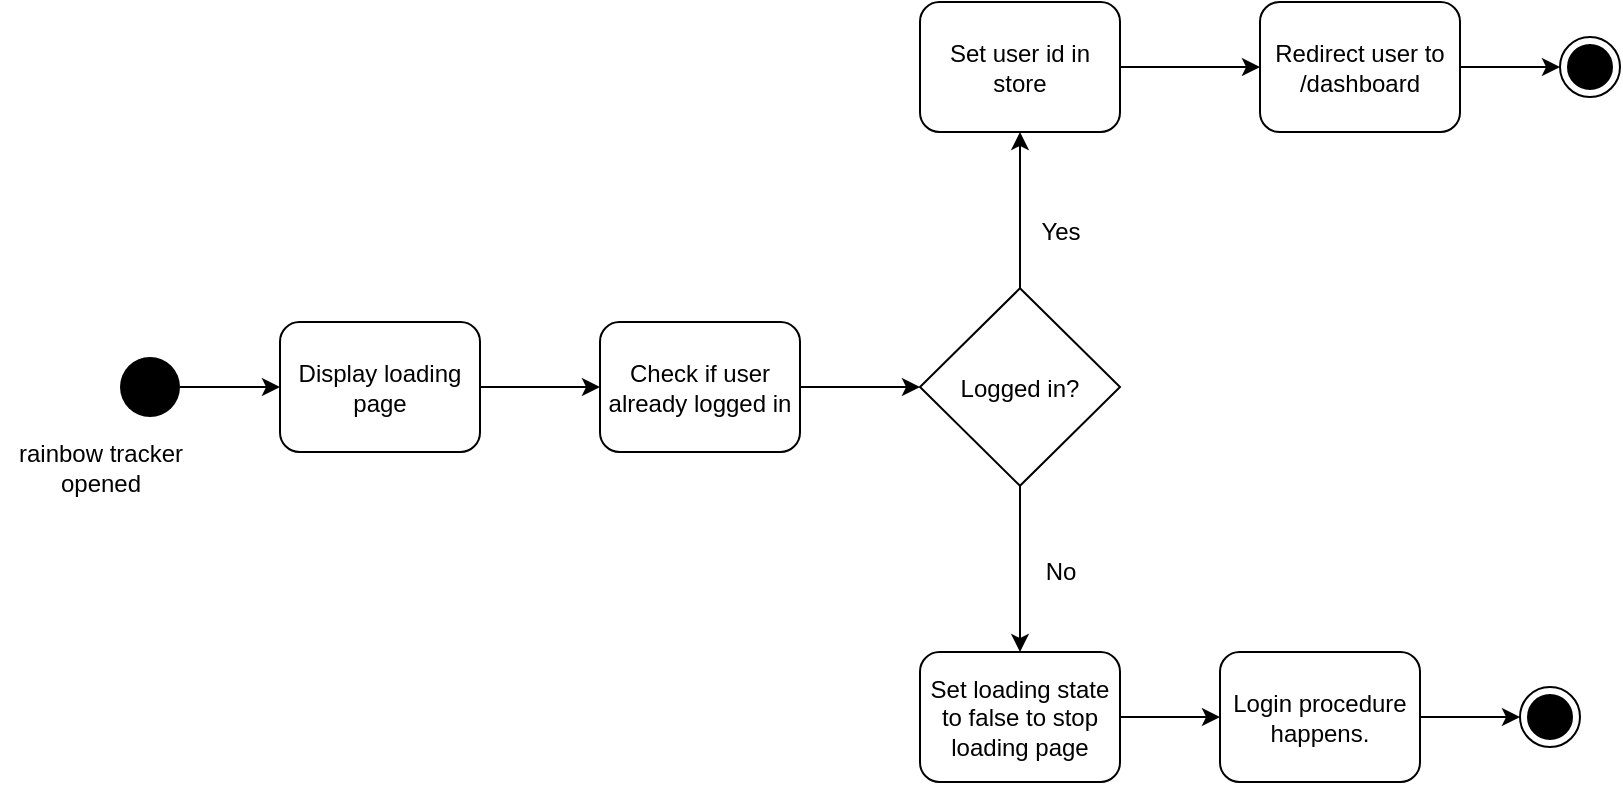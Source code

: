 <mxfile version="14.8.5" type="device"><diagram id="C5RBs43oDa-KdzZeNtuy" name="Page-1"><mxGraphModel dx="2249" dy="801" grid="1" gridSize="10" guides="1" tooltips="1" connect="1" arrows="1" fold="1" page="1" pageScale="1" pageWidth="827" pageHeight="1169" math="0" shadow="0"><root><mxCell id="WIyWlLk6GJQsqaUBKTNV-0"/><mxCell id="WIyWlLk6GJQsqaUBKTNV-1" parent="WIyWlLk6GJQsqaUBKTNV-0"/><mxCell id="rkpIlTMOJKskPtJbCpIn-3" style="edgeStyle=orthogonalEdgeStyle;rounded=0;orthogonalLoop=1;jettySize=auto;html=1;entryX=0;entryY=0.5;entryDx=0;entryDy=0;" edge="1" parent="WIyWlLk6GJQsqaUBKTNV-1" source="rkpIlTMOJKskPtJbCpIn-0" target="rkpIlTMOJKskPtJbCpIn-2"><mxGeometry relative="1" as="geometry"/></mxCell><mxCell id="rkpIlTMOJKskPtJbCpIn-0" value="" style="ellipse;fillColor=#000000;strokeColor=none;" vertex="1" parent="WIyWlLk6GJQsqaUBKTNV-1"><mxGeometry x="-440" y="292.5" width="30" height="30" as="geometry"/></mxCell><mxCell id="rkpIlTMOJKskPtJbCpIn-1" value="rainbow tracker&lt;br&gt;opened" style="text;html=1;align=center;verticalAlign=middle;resizable=0;points=[];autosize=1;strokeColor=none;" vertex="1" parent="WIyWlLk6GJQsqaUBKTNV-1"><mxGeometry x="-500" y="332.5" width="100" height="30" as="geometry"/></mxCell><mxCell id="rkpIlTMOJKskPtJbCpIn-6" style="edgeStyle=orthogonalEdgeStyle;rounded=0;orthogonalLoop=1;jettySize=auto;html=1;entryX=0;entryY=0.5;entryDx=0;entryDy=0;" edge="1" parent="WIyWlLk6GJQsqaUBKTNV-1" source="rkpIlTMOJKskPtJbCpIn-2" target="rkpIlTMOJKskPtJbCpIn-5"><mxGeometry relative="1" as="geometry"/></mxCell><mxCell id="rkpIlTMOJKskPtJbCpIn-2" value="Display loading page" style="rounded=1;whiteSpace=wrap;html=1;fontSize=12;glass=0;strokeWidth=1;shadow=0;" vertex="1" parent="WIyWlLk6GJQsqaUBKTNV-1"><mxGeometry x="-360" y="275" width="100" height="65" as="geometry"/></mxCell><mxCell id="rkpIlTMOJKskPtJbCpIn-8" value="" style="edgeStyle=orthogonalEdgeStyle;rounded=0;orthogonalLoop=1;jettySize=auto;html=1;entryX=0;entryY=0.5;entryDx=0;entryDy=0;" edge="1" parent="WIyWlLk6GJQsqaUBKTNV-1" source="rkpIlTMOJKskPtJbCpIn-5" target="rkpIlTMOJKskPtJbCpIn-9"><mxGeometry relative="1" as="geometry"><mxPoint x="-10" y="307.5" as="targetPoint"/></mxGeometry></mxCell><mxCell id="rkpIlTMOJKskPtJbCpIn-5" value="Check if user already logged in" style="rounded=1;whiteSpace=wrap;html=1;fontSize=12;glass=0;strokeWidth=1;shadow=0;" vertex="1" parent="WIyWlLk6GJQsqaUBKTNV-1"><mxGeometry x="-200" y="275" width="100" height="65" as="geometry"/></mxCell><mxCell id="rkpIlTMOJKskPtJbCpIn-11" style="edgeStyle=orthogonalEdgeStyle;rounded=0;orthogonalLoop=1;jettySize=auto;html=1;entryX=0.5;entryY=1;entryDx=0;entryDy=0;" edge="1" parent="WIyWlLk6GJQsqaUBKTNV-1" source="rkpIlTMOJKskPtJbCpIn-9" target="rkpIlTMOJKskPtJbCpIn-15"><mxGeometry relative="1" as="geometry"><mxPoint x="10" y="190" as="targetPoint"/></mxGeometry></mxCell><mxCell id="rkpIlTMOJKskPtJbCpIn-13" style="edgeStyle=orthogonalEdgeStyle;rounded=0;orthogonalLoop=1;jettySize=auto;html=1;entryX=0.5;entryY=0;entryDx=0;entryDy=0;" edge="1" parent="WIyWlLk6GJQsqaUBKTNV-1" source="rkpIlTMOJKskPtJbCpIn-9" target="rkpIlTMOJKskPtJbCpIn-21"><mxGeometry relative="1" as="geometry"><mxPoint x="10" y="440" as="targetPoint"/></mxGeometry></mxCell><mxCell id="rkpIlTMOJKskPtJbCpIn-9" value="Logged in?" style="rhombus;" vertex="1" parent="WIyWlLk6GJQsqaUBKTNV-1"><mxGeometry x="-40" y="258.13" width="100" height="98.75" as="geometry"/></mxCell><mxCell id="rkpIlTMOJKskPtJbCpIn-12" value="Yes" style="text;html=1;align=center;verticalAlign=middle;resizable=0;points=[];autosize=1;strokeColor=none;" vertex="1" parent="WIyWlLk6GJQsqaUBKTNV-1"><mxGeometry x="10" y="220" width="40" height="20" as="geometry"/></mxCell><mxCell id="rkpIlTMOJKskPtJbCpIn-14" value="No" style="text;html=1;align=center;verticalAlign=middle;resizable=0;points=[];autosize=1;strokeColor=none;" vertex="1" parent="WIyWlLk6GJQsqaUBKTNV-1"><mxGeometry x="15" y="390" width="30" height="20" as="geometry"/></mxCell><mxCell id="rkpIlTMOJKskPtJbCpIn-17" style="edgeStyle=orthogonalEdgeStyle;rounded=0;orthogonalLoop=1;jettySize=auto;html=1;entryX=0;entryY=0.5;entryDx=0;entryDy=0;" edge="1" parent="WIyWlLk6GJQsqaUBKTNV-1" source="rkpIlTMOJKskPtJbCpIn-15" target="rkpIlTMOJKskPtJbCpIn-18"><mxGeometry relative="1" as="geometry"><mxPoint x="130" y="147.5" as="targetPoint"/></mxGeometry></mxCell><mxCell id="rkpIlTMOJKskPtJbCpIn-15" value="Set user id in store" style="rounded=1;whiteSpace=wrap;html=1;fontSize=12;glass=0;strokeWidth=1;shadow=0;" vertex="1" parent="WIyWlLk6GJQsqaUBKTNV-1"><mxGeometry x="-40" y="115" width="100" height="65" as="geometry"/></mxCell><mxCell id="rkpIlTMOJKskPtJbCpIn-19" style="edgeStyle=orthogonalEdgeStyle;rounded=0;orthogonalLoop=1;jettySize=auto;html=1;entryX=0;entryY=0.5;entryDx=0;entryDy=0;" edge="1" parent="WIyWlLk6GJQsqaUBKTNV-1" source="rkpIlTMOJKskPtJbCpIn-18" target="rkpIlTMOJKskPtJbCpIn-20"><mxGeometry relative="1" as="geometry"><mxPoint x="280" y="147.5" as="targetPoint"/></mxGeometry></mxCell><mxCell id="rkpIlTMOJKskPtJbCpIn-18" value="Redirect user to /dashboard" style="rounded=1;whiteSpace=wrap;html=1;fontSize=12;glass=0;strokeWidth=1;shadow=0;" vertex="1" parent="WIyWlLk6GJQsqaUBKTNV-1"><mxGeometry x="130" y="115" width="100" height="65" as="geometry"/></mxCell><mxCell id="rkpIlTMOJKskPtJbCpIn-20" value="" style="ellipse;html=1;shape=endState;fillColor=#000000;strokeColor=#000000;" vertex="1" parent="WIyWlLk6GJQsqaUBKTNV-1"><mxGeometry x="280" y="132.5" width="30" height="30" as="geometry"/></mxCell><mxCell id="rkpIlTMOJKskPtJbCpIn-22" style="edgeStyle=orthogonalEdgeStyle;rounded=0;orthogonalLoop=1;jettySize=auto;html=1;" edge="1" parent="WIyWlLk6GJQsqaUBKTNV-1" source="rkpIlTMOJKskPtJbCpIn-21"><mxGeometry relative="1" as="geometry"><mxPoint x="110" y="472.5" as="targetPoint"/></mxGeometry></mxCell><mxCell id="rkpIlTMOJKskPtJbCpIn-21" value="Set loading state to false to stop loading page" style="rounded=1;whiteSpace=wrap;html=1;fontSize=12;glass=0;strokeWidth=1;shadow=0;" vertex="1" parent="WIyWlLk6GJQsqaUBKTNV-1"><mxGeometry x="-40" y="440" width="100" height="65" as="geometry"/></mxCell><mxCell id="rkpIlTMOJKskPtJbCpIn-24" style="edgeStyle=orthogonalEdgeStyle;rounded=0;orthogonalLoop=1;jettySize=auto;html=1;entryX=0;entryY=0.5;entryDx=0;entryDy=0;" edge="1" parent="WIyWlLk6GJQsqaUBKTNV-1" source="rkpIlTMOJKskPtJbCpIn-23" target="rkpIlTMOJKskPtJbCpIn-25"><mxGeometry relative="1" as="geometry"><mxPoint x="250" y="472.5" as="targetPoint"/></mxGeometry></mxCell><mxCell id="rkpIlTMOJKskPtJbCpIn-23" value="Login procedure happens." style="rounded=1;whiteSpace=wrap;html=1;fontSize=12;glass=0;strokeWidth=1;shadow=0;" vertex="1" parent="WIyWlLk6GJQsqaUBKTNV-1"><mxGeometry x="110" y="440" width="100" height="65" as="geometry"/></mxCell><mxCell id="rkpIlTMOJKskPtJbCpIn-25" value="" style="ellipse;html=1;shape=endState;fillColor=#000000;strokeColor=#000000;" vertex="1" parent="WIyWlLk6GJQsqaUBKTNV-1"><mxGeometry x="260" y="457.5" width="30" height="30" as="geometry"/></mxCell></root></mxGraphModel></diagram></mxfile>